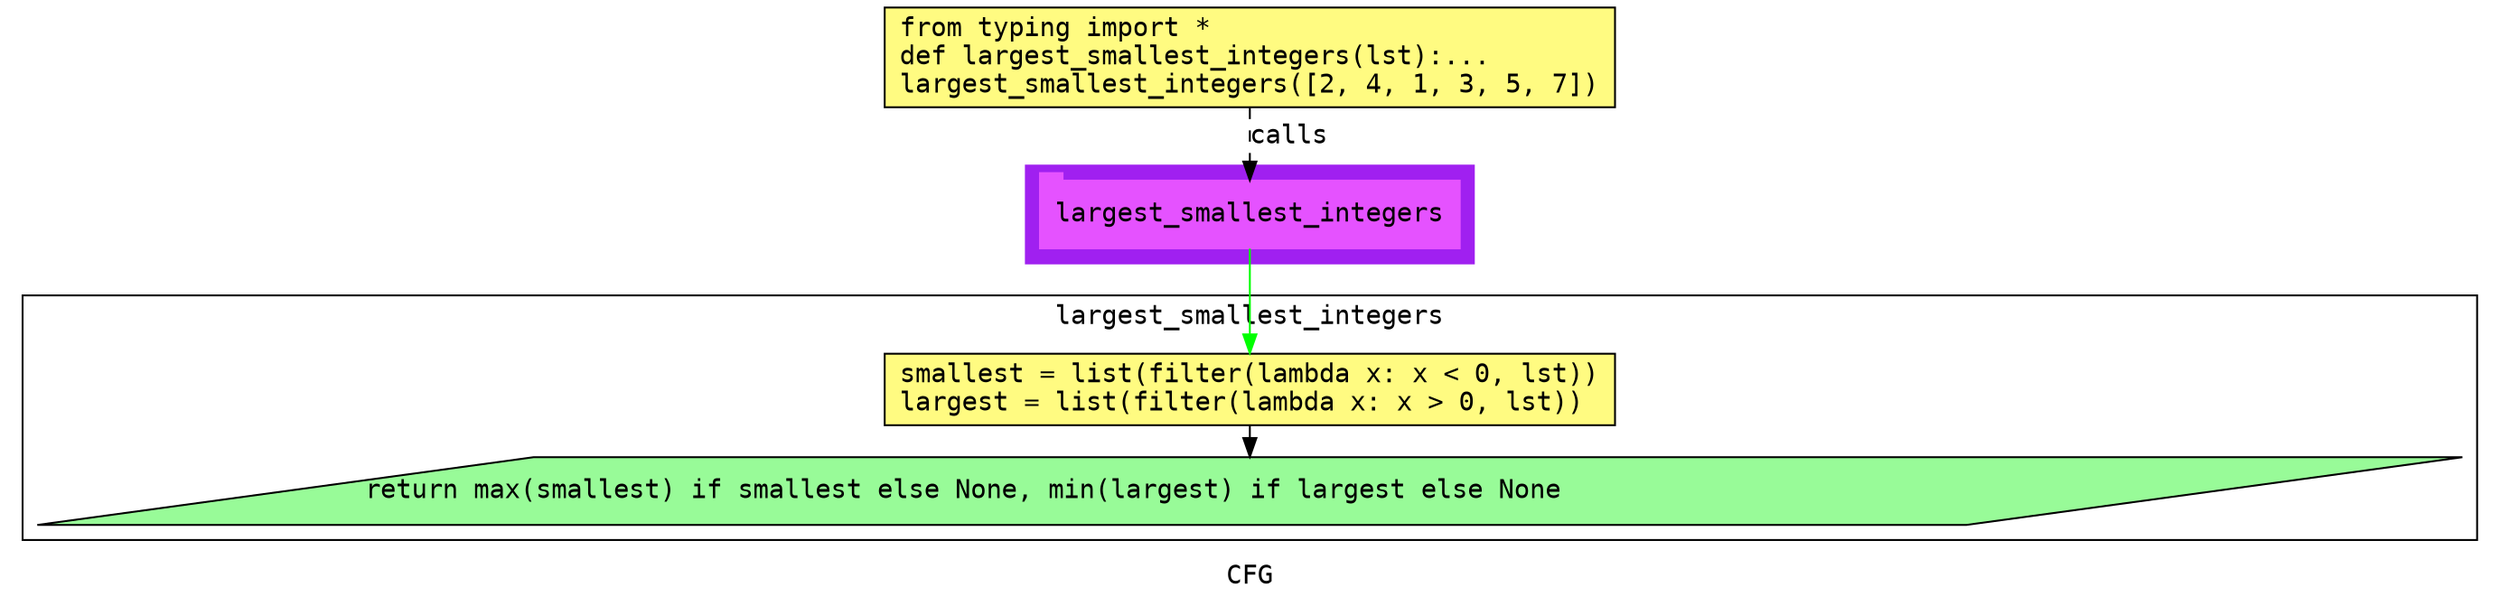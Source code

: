 digraph cluster94CFG {
	graph [bb="0,0,1274,314",
		compound=True,
		fontname="DejaVu Sans Mono",
		label=CFG,
		lheight=0.21,
		lp="637,11.5",
		lwidth=0.35,
		pack=False,
		rankdir=TB,
		ranksep=0.02
	];
	node [fontname="DejaVu Sans Mono",
		label="\N"
	];
	edge [fontname="DejaVu Sans Mono"];
	subgraph cluster_1 {
		graph [bb="518,178,756,230",
			color=purple,
			compound=true,
			fontname="DejaVu Sans Mono",
			label="",
			rankdir=TB,
			ranksep=0.02,
			shape=tab,
			style=filled
		];
		node [fontname="DejaVu Sans Mono"];
		edge [fontname="DejaVu Sans Mono"];
		11	[color="#E552FF",
			height=0.5,
			label=largest_smallest_integers,
			linenum="[7]",
			pos="637,204",
			shape=tab,
			style=filled,
			width=3.0972];
	}
	subgraph cluster0largest_smallest_integers {
		graph [bb="8,31,1266,161",
			compound=True,
			fontname="DejaVu Sans Mono",
			label=largest_smallest_integers,
			lheight=0.21,
			lp="637,149.5",
			lwidth=2.88,
			pack=False,
			rankdir=TB,
			ranksep=0.02
		];
		node [fontname="DejaVu Sans Mono"];
		edge [fontname="DejaVu Sans Mono"];
		subgraph cluster_3 {
			graph [color=purple,
				compound=true,
				fontname="DejaVu Sans Mono",
				label="",
				rankdir=TB,
				ranksep=0.02,
				shape=tab,
				style=filled
			];
			node [fontname="DejaVu Sans Mono"];
			edge [fontname="DejaVu Sans Mono"];
		}
		3	[fillcolor="#FFFB81",
			height=0.52778,
			label="smallest = list(filter(lambda x: x < 0, lst))\llargest = list(filter(lambda x: x > 0, lst))\l",
			linenum="[3, 4]",
			pos="637,111",
			shape=rectangle,
			style="filled,solid",
			width=5.3889];
		8	[fillcolor="#98fb98",
			height=0.5,
			label="return max(smallest) if smallest else None, min(largest) if largest else None\l",
			linenum="[5]",
			pos="637,57",
			shape=parallelogram,
			style="filled,solid",
			width=17.259];
		3 -> 8	[color=black,
			pos="e,637,75.216 637,91.813 637,89.708 637,87.527 637,85.334"];
	}
	1	[fillcolor="#FFFB81",
		height=0.73611,
		label="from typing import *\ldef largest_smallest_integers(lst):...\llargest_smallest_integers([2, 4, 1, 3, 5, 7])\l",
		linenum="[1]",
		pos="637,287.5",
		shape=rectangle,
		style="filled,solid",
		width=5.3889];
	1 -> 11	[label=calls,
		lp="658,245.5",
		pos="e,637,222.13 637,260.71 637,251.66 637,241.47 637,232.3",
		style=dashed];
	11 -> 3	[color=green,
		pos="e,637,130.29 637,185.88 637,173.12 637,155.4 637,140.52"];
}
